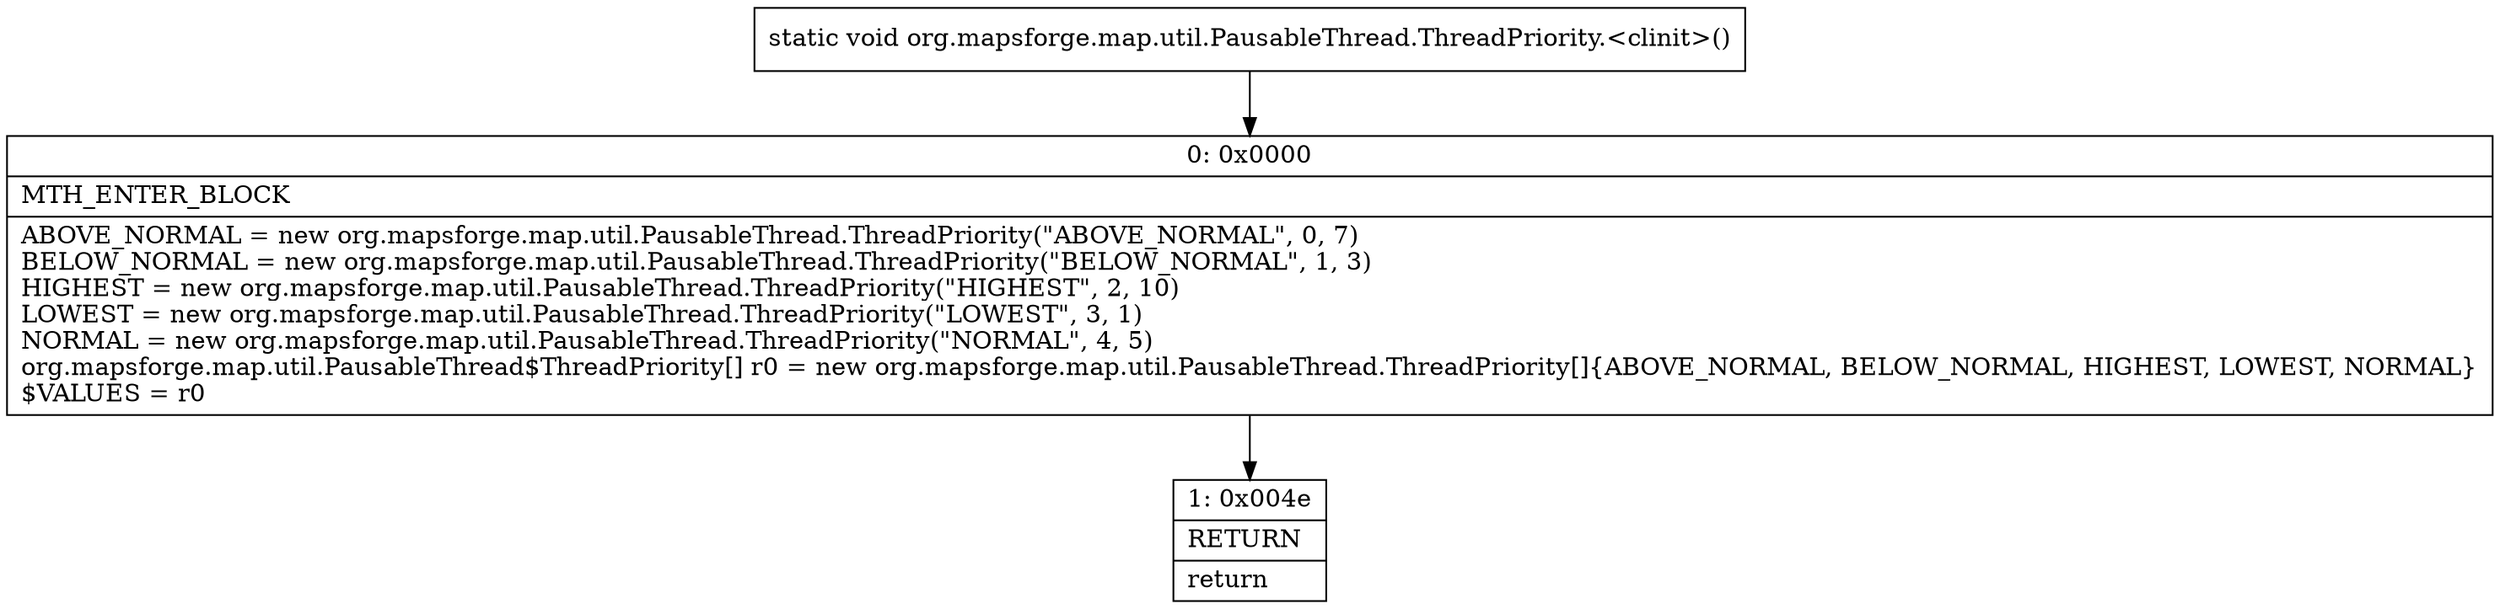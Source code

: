 digraph "CFG fororg.mapsforge.map.util.PausableThread.ThreadPriority.\<clinit\>()V" {
Node_0 [shape=record,label="{0\:\ 0x0000|MTH_ENTER_BLOCK\l|ABOVE_NORMAL = new org.mapsforge.map.util.PausableThread.ThreadPriority(\"ABOVE_NORMAL\", 0, 7)\lBELOW_NORMAL = new org.mapsforge.map.util.PausableThread.ThreadPriority(\"BELOW_NORMAL\", 1, 3)\lHIGHEST = new org.mapsforge.map.util.PausableThread.ThreadPriority(\"HIGHEST\", 2, 10)\lLOWEST = new org.mapsforge.map.util.PausableThread.ThreadPriority(\"LOWEST\", 3, 1)\lNORMAL = new org.mapsforge.map.util.PausableThread.ThreadPriority(\"NORMAL\", 4, 5)\lorg.mapsforge.map.util.PausableThread$ThreadPriority[] r0 = new org.mapsforge.map.util.PausableThread.ThreadPriority[]\{ABOVE_NORMAL, BELOW_NORMAL, HIGHEST, LOWEST, NORMAL\}\l$VALUES = r0\l}"];
Node_1 [shape=record,label="{1\:\ 0x004e|RETURN\l|return\l}"];
MethodNode[shape=record,label="{static void org.mapsforge.map.util.PausableThread.ThreadPriority.\<clinit\>() }"];
MethodNode -> Node_0;
Node_0 -> Node_1;
}

